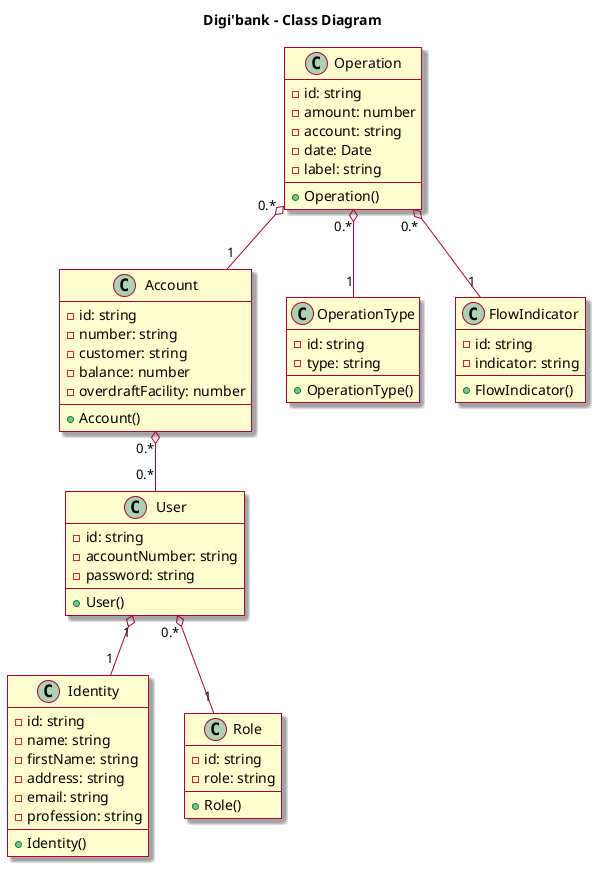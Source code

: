 @startuml banking

skin rose

title Digi'bank - Class Diagram


class Account {
  - id: string
  - number: string
  - customer: string
  - balance: number
  - overdraftFacility: number
  + Account()
}

class User {
  - id: string
  - accountNumber: string
  - password: string
  + User()
}

class Identity {
  - id: string
  - name: string
  - firstName: string
  - address: string
  - email: string
  - profession: string
  + Identity()
}

class Operation {
  - id: string
  - amount: number
  - account: string
  - date: Date
  - label: string
  + Operation()
}

class Role {
  - id: string
  - role: string
  + Role()
}

class OperationType {
  - id: string
  - type: string
  + OperationType()
}

class FlowIndicator {
  - id: string
  - indicator: string
  + FlowIndicator()
}

User "0.*" o-- "1" Role
Operation "0.*" o-- "1" Account
Operation "0.*" o-- "1" OperationType
Operation "0.*" o-- "1" FlowIndicator
Account "0.*" o-- "0.*" User
User "1" o-- "1" Identity

@enduml